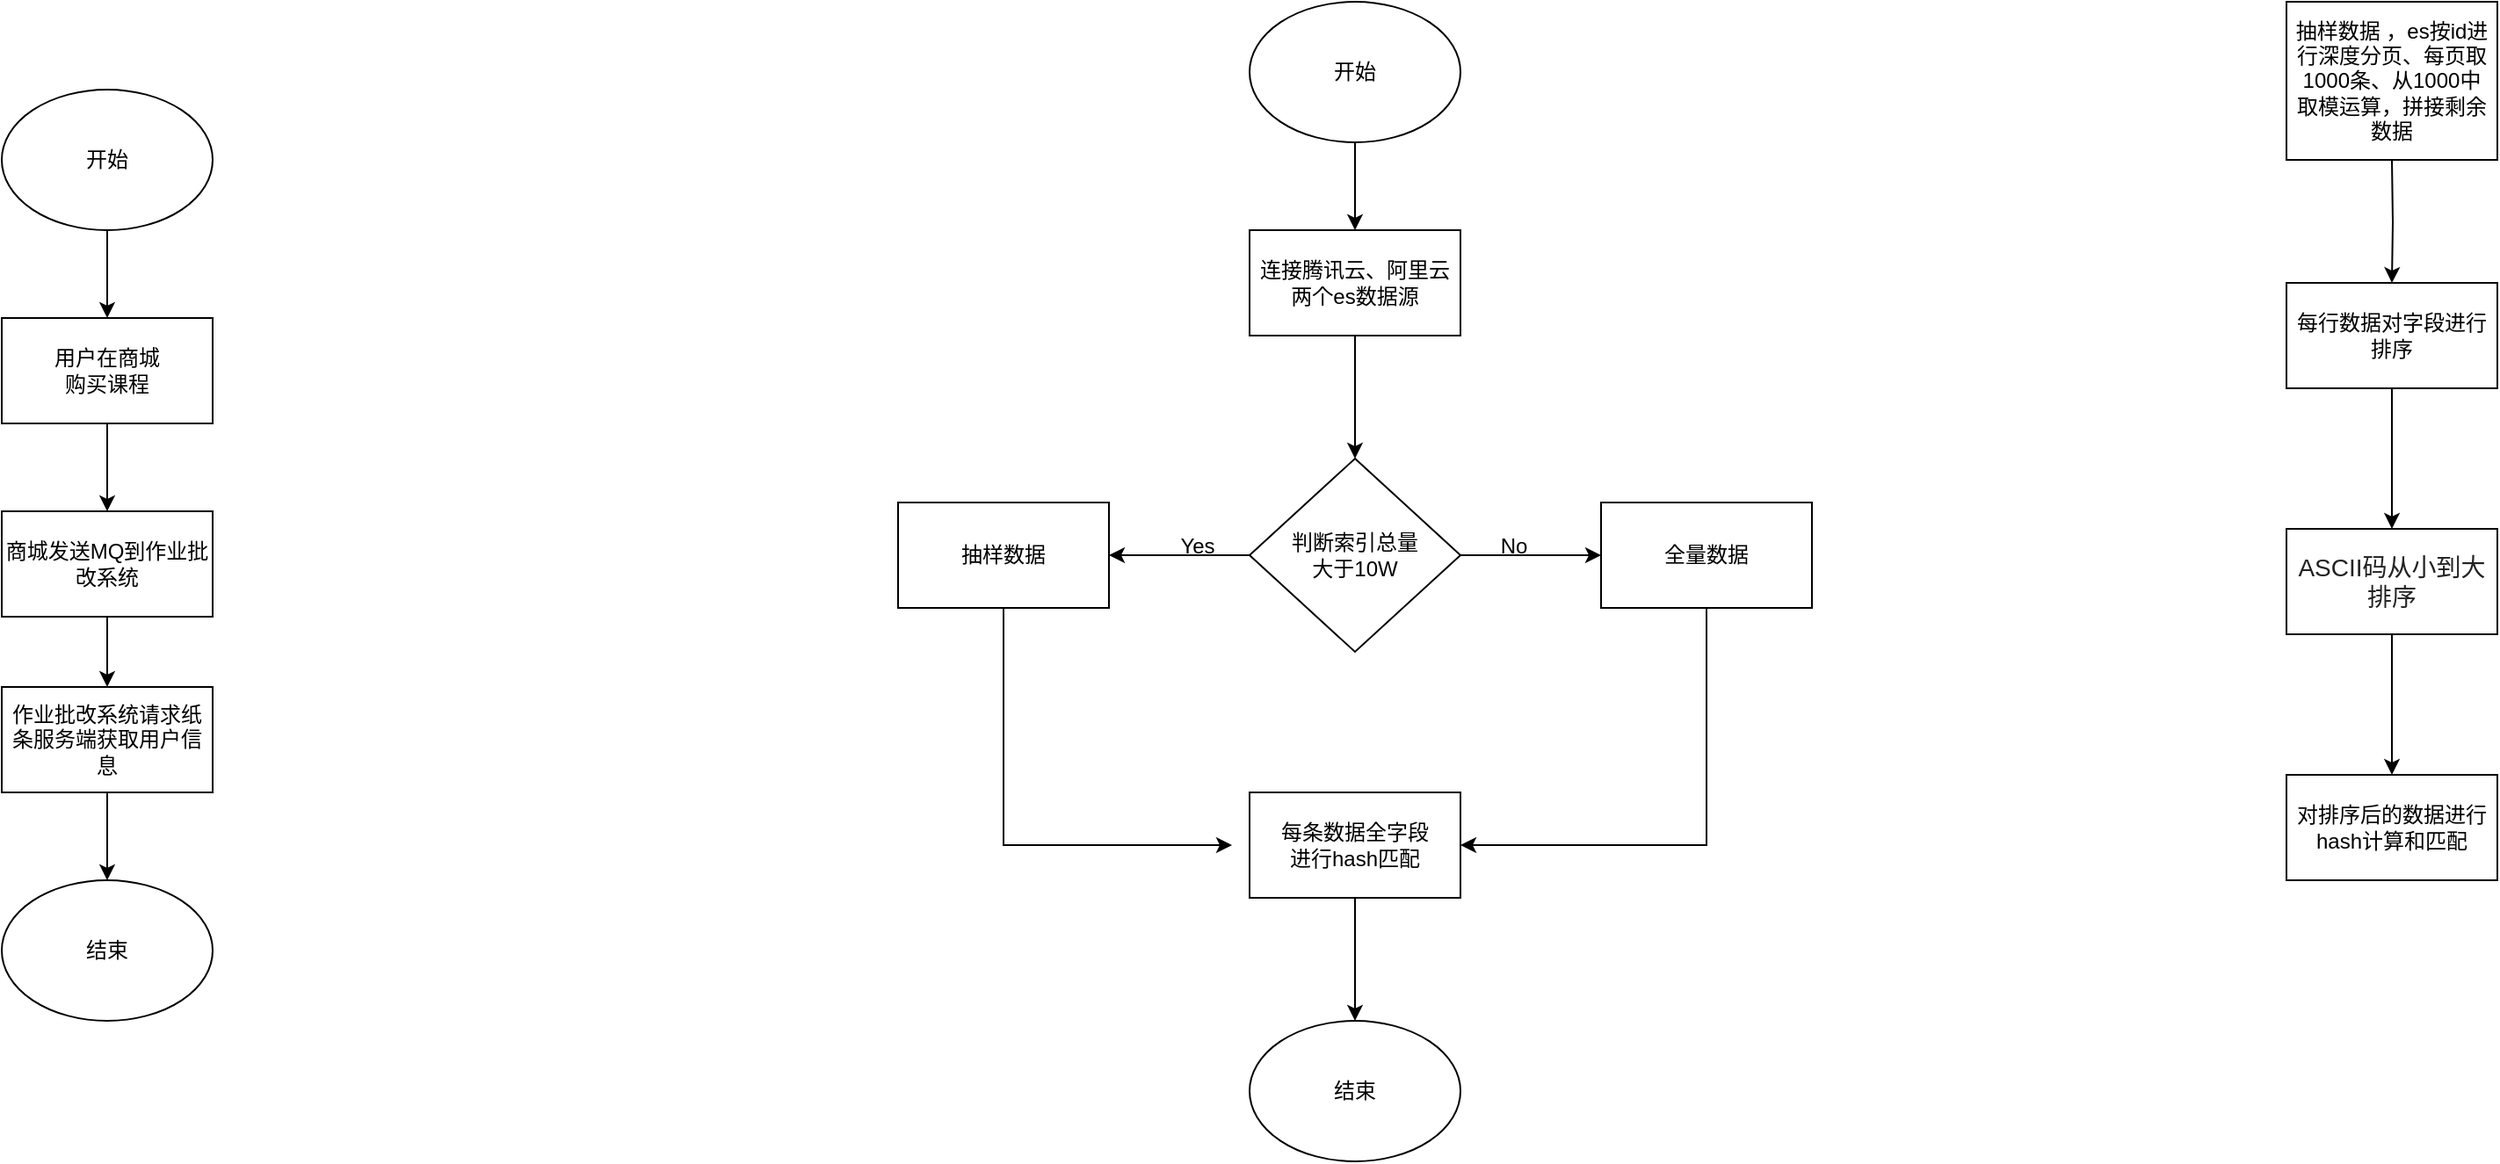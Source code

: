 <mxfile version="15.9.4" type="github"><diagram id="Il6zib8G1KRrYEGMZTlJ" name="第 1 页"><mxGraphModel dx="1662" dy="762" grid="1" gridSize="10" guides="1" tooltips="1" connect="1" arrows="1" fold="1" page="1" pageScale="1" pageWidth="2339" pageHeight="3300" math="0" shadow="0"><root><mxCell id="0"/><mxCell id="1" parent="0"/><mxCell id="aFSbq4zLURjuSDahOT8q-3" style="edgeStyle=orthogonalEdgeStyle;rounded=0;orthogonalLoop=1;jettySize=auto;html=1;" parent="1" source="aFSbq4zLURjuSDahOT8q-1" target="aFSbq4zLURjuSDahOT8q-2" edge="1"><mxGeometry relative="1" as="geometry"/></mxCell><mxCell id="aFSbq4zLURjuSDahOT8q-1" value="开始" style="ellipse;whiteSpace=wrap;html=1;" parent="1" vertex="1"><mxGeometry x="580" y="130" width="120" height="80" as="geometry"/></mxCell><mxCell id="aFSbq4zLURjuSDahOT8q-5" style="edgeStyle=orthogonalEdgeStyle;rounded=0;orthogonalLoop=1;jettySize=auto;html=1;exitX=0.5;exitY=1;exitDx=0;exitDy=0;entryX=0.5;entryY=0;entryDx=0;entryDy=0;" parent="1" source="aFSbq4zLURjuSDahOT8q-2" target="aFSbq4zLURjuSDahOT8q-4" edge="1"><mxGeometry relative="1" as="geometry"/></mxCell><mxCell id="aFSbq4zLURjuSDahOT8q-2" value="用户在商城&lt;br&gt;购买课程" style="rounded=0;whiteSpace=wrap;html=1;" parent="1" vertex="1"><mxGeometry x="580" y="260" width="120" height="60" as="geometry"/></mxCell><mxCell id="aFSbq4zLURjuSDahOT8q-7" style="edgeStyle=orthogonalEdgeStyle;rounded=0;orthogonalLoop=1;jettySize=auto;html=1;entryX=0.5;entryY=0;entryDx=0;entryDy=0;" parent="1" source="aFSbq4zLURjuSDahOT8q-4" target="aFSbq4zLURjuSDahOT8q-6" edge="1"><mxGeometry relative="1" as="geometry"/></mxCell><mxCell id="aFSbq4zLURjuSDahOT8q-4" value="商城发送MQ到作业批改系统" style="rounded=0;whiteSpace=wrap;html=1;" parent="1" vertex="1"><mxGeometry x="580" y="370" width="120" height="60" as="geometry"/></mxCell><mxCell id="aFSbq4zLURjuSDahOT8q-10" style="edgeStyle=orthogonalEdgeStyle;rounded=0;orthogonalLoop=1;jettySize=auto;html=1;entryX=0.5;entryY=0;entryDx=0;entryDy=0;" parent="1" source="aFSbq4zLURjuSDahOT8q-6" target="aFSbq4zLURjuSDahOT8q-9" edge="1"><mxGeometry relative="1" as="geometry"/></mxCell><mxCell id="aFSbq4zLURjuSDahOT8q-6" value="作业批改系统请求纸条服务端获取用户信息" style="rounded=0;whiteSpace=wrap;html=1;" parent="1" vertex="1"><mxGeometry x="580" y="470" width="120" height="60" as="geometry"/></mxCell><mxCell id="aFSbq4zLURjuSDahOT8q-9" value="结束" style="ellipse;whiteSpace=wrap;html=1;" parent="1" vertex="1"><mxGeometry x="580" y="580" width="120" height="80" as="geometry"/></mxCell><mxCell id="ri1Frq5KzClj6QZ898nN-3" style="edgeStyle=orthogonalEdgeStyle;rounded=0;orthogonalLoop=1;jettySize=auto;html=1;exitX=0.5;exitY=1;exitDx=0;exitDy=0;entryX=0.5;entryY=0;entryDx=0;entryDy=0;" edge="1" parent="1" source="ri1Frq5KzClj6QZ898nN-1" target="ri1Frq5KzClj6QZ898nN-2"><mxGeometry relative="1" as="geometry"/></mxCell><mxCell id="ri1Frq5KzClj6QZ898nN-1" value="开始" style="ellipse;whiteSpace=wrap;html=1;" vertex="1" parent="1"><mxGeometry x="1290" y="80" width="120" height="80" as="geometry"/></mxCell><mxCell id="ri1Frq5KzClj6QZ898nN-12" style="edgeStyle=orthogonalEdgeStyle;rounded=0;orthogonalLoop=1;jettySize=auto;html=1;entryX=0.5;entryY=0;entryDx=0;entryDy=0;" edge="1" parent="1" source="ri1Frq5KzClj6QZ898nN-2" target="ri1Frq5KzClj6QZ898nN-5"><mxGeometry relative="1" as="geometry"/></mxCell><mxCell id="ri1Frq5KzClj6QZ898nN-2" value="连接腾讯云、阿里云&lt;br&gt;两个es数据源" style="rounded=0;whiteSpace=wrap;html=1;" vertex="1" parent="1"><mxGeometry x="1290" y="210" width="120" height="60" as="geometry"/></mxCell><mxCell id="ri1Frq5KzClj6QZ898nN-7" value="" style="edgeStyle=orthogonalEdgeStyle;rounded=0;orthogonalLoop=1;jettySize=auto;html=1;" edge="1" parent="1" source="ri1Frq5KzClj6QZ898nN-5" target="ri1Frq5KzClj6QZ898nN-6"><mxGeometry relative="1" as="geometry"/></mxCell><mxCell id="ri1Frq5KzClj6QZ898nN-10" value="" style="edgeStyle=orthogonalEdgeStyle;rounded=0;orthogonalLoop=1;jettySize=auto;html=1;" edge="1" parent="1" source="ri1Frq5KzClj6QZ898nN-5" target="ri1Frq5KzClj6QZ898nN-9"><mxGeometry relative="1" as="geometry"/></mxCell><mxCell id="ri1Frq5KzClj6QZ898nN-5" value="判断索引总量&lt;br&gt;大于10W" style="rhombus;whiteSpace=wrap;html=1;" vertex="1" parent="1"><mxGeometry x="1290" y="340" width="120" height="110" as="geometry"/></mxCell><mxCell id="ri1Frq5KzClj6QZ898nN-19" style="edgeStyle=orthogonalEdgeStyle;rounded=0;orthogonalLoop=1;jettySize=auto;html=1;" edge="1" parent="1" source="ri1Frq5KzClj6QZ898nN-6"><mxGeometry relative="1" as="geometry"><mxPoint x="1280" y="560" as="targetPoint"/><Array as="points"><mxPoint x="1150" y="560"/></Array></mxGeometry></mxCell><mxCell id="ri1Frq5KzClj6QZ898nN-6" value="抽样数据" style="whiteSpace=wrap;html=1;" vertex="1" parent="1"><mxGeometry x="1090" y="365" width="120" height="60" as="geometry"/></mxCell><mxCell id="ri1Frq5KzClj6QZ898nN-8" value="Yes" style="text;html=1;align=center;verticalAlign=middle;resizable=0;points=[];autosize=1;strokeColor=none;fillColor=none;" vertex="1" parent="1"><mxGeometry x="1240" y="380" width="40" height="20" as="geometry"/></mxCell><mxCell id="ri1Frq5KzClj6QZ898nN-18" style="edgeStyle=orthogonalEdgeStyle;rounded=0;orthogonalLoop=1;jettySize=auto;html=1;entryX=1;entryY=0.5;entryDx=0;entryDy=0;entryPerimeter=0;" edge="1" parent="1" source="ri1Frq5KzClj6QZ898nN-9" target="ri1Frq5KzClj6QZ898nN-14"><mxGeometry relative="1" as="geometry"><mxPoint x="1420" y="560" as="targetPoint"/><Array as="points"><mxPoint x="1550" y="560"/></Array></mxGeometry></mxCell><mxCell id="ri1Frq5KzClj6QZ898nN-9" value="全量数据&lt;br&gt;" style="whiteSpace=wrap;html=1;" vertex="1" parent="1"><mxGeometry x="1490" y="365" width="120" height="60" as="geometry"/></mxCell><mxCell id="ri1Frq5KzClj6QZ898nN-11" value="No" style="text;html=1;align=center;verticalAlign=middle;resizable=0;points=[];autosize=1;strokeColor=none;fillColor=none;" vertex="1" parent="1"><mxGeometry x="1425" y="380" width="30" height="20" as="geometry"/></mxCell><mxCell id="ri1Frq5KzClj6QZ898nN-13" value="结束" style="ellipse;whiteSpace=wrap;html=1;" vertex="1" parent="1"><mxGeometry x="1290" y="660" width="120" height="80" as="geometry"/></mxCell><mxCell id="ri1Frq5KzClj6QZ898nN-17" style="edgeStyle=orthogonalEdgeStyle;rounded=0;orthogonalLoop=1;jettySize=auto;html=1;exitX=0.5;exitY=1;exitDx=0;exitDy=0;entryX=0.5;entryY=0;entryDx=0;entryDy=0;" edge="1" parent="1" source="ri1Frq5KzClj6QZ898nN-14" target="ri1Frq5KzClj6QZ898nN-13"><mxGeometry relative="1" as="geometry"/></mxCell><mxCell id="ri1Frq5KzClj6QZ898nN-14" value="每条数据全字段&lt;br&gt;进行hash匹配" style="whiteSpace=wrap;html=1;" vertex="1" parent="1"><mxGeometry x="1290" y="530" width="120" height="60" as="geometry"/></mxCell><mxCell id="ri1Frq5KzClj6QZ898nN-23" value="" style="edgeStyle=orthogonalEdgeStyle;rounded=0;orthogonalLoop=1;jettySize=auto;html=1;" edge="1" parent="1" target="ri1Frq5KzClj6QZ898nN-22"><mxGeometry relative="1" as="geometry"><mxPoint x="1940" y="170" as="sourcePoint"/></mxGeometry></mxCell><mxCell id="ri1Frq5KzClj6QZ898nN-25" value="" style="edgeStyle=orthogonalEdgeStyle;rounded=0;orthogonalLoop=1;jettySize=auto;html=1;" edge="1" parent="1" source="ri1Frq5KzClj6QZ898nN-22" target="ri1Frq5KzClj6QZ898nN-24"><mxGeometry relative="1" as="geometry"/></mxCell><mxCell id="ri1Frq5KzClj6QZ898nN-22" value="每行数据对字段进行排序" style="whiteSpace=wrap;html=1;" vertex="1" parent="1"><mxGeometry x="1880" y="240" width="120" height="60" as="geometry"/></mxCell><mxCell id="ri1Frq5KzClj6QZ898nN-26" style="edgeStyle=orthogonalEdgeStyle;rounded=0;orthogonalLoop=1;jettySize=auto;html=1;" edge="1" parent="1" source="ri1Frq5KzClj6QZ898nN-24"><mxGeometry relative="1" as="geometry"><mxPoint x="1940" y="520" as="targetPoint"/></mxGeometry></mxCell><mxCell id="ri1Frq5KzClj6QZ898nN-24" value="&lt;span style=&quot;color: rgb(34 , 34 , 34) ; font-family: &amp;#34;helvetica neue&amp;#34; , &amp;#34;hiragino sans gb&amp;#34; , &amp;#34;microsoft yahei&amp;#34; , , &amp;#34;arial&amp;#34; , sans-serif ; font-size: 14px ; text-align: left ; background-color: rgb(255 , 255 , 255)&quot;&gt;ASCII码从小到大排序&lt;/span&gt;" style="whiteSpace=wrap;html=1;" vertex="1" parent="1"><mxGeometry x="1880" y="380" width="120" height="60" as="geometry"/></mxCell><mxCell id="ri1Frq5KzClj6QZ898nN-27" value="对排序后的数据进行hash计算和匹配" style="rounded=0;whiteSpace=wrap;html=1;" vertex="1" parent="1"><mxGeometry x="1880" y="520" width="120" height="60" as="geometry"/></mxCell><mxCell id="ri1Frq5KzClj6QZ898nN-28" value="抽样数据 ，es按id进行深度分页、每页取1000条、从1000中&lt;br&gt;取模运算，拼接剩余数据" style="rounded=0;whiteSpace=wrap;html=1;" vertex="1" parent="1"><mxGeometry x="1880" y="80" width="120" height="90" as="geometry"/></mxCell></root></mxGraphModel></diagram></mxfile>